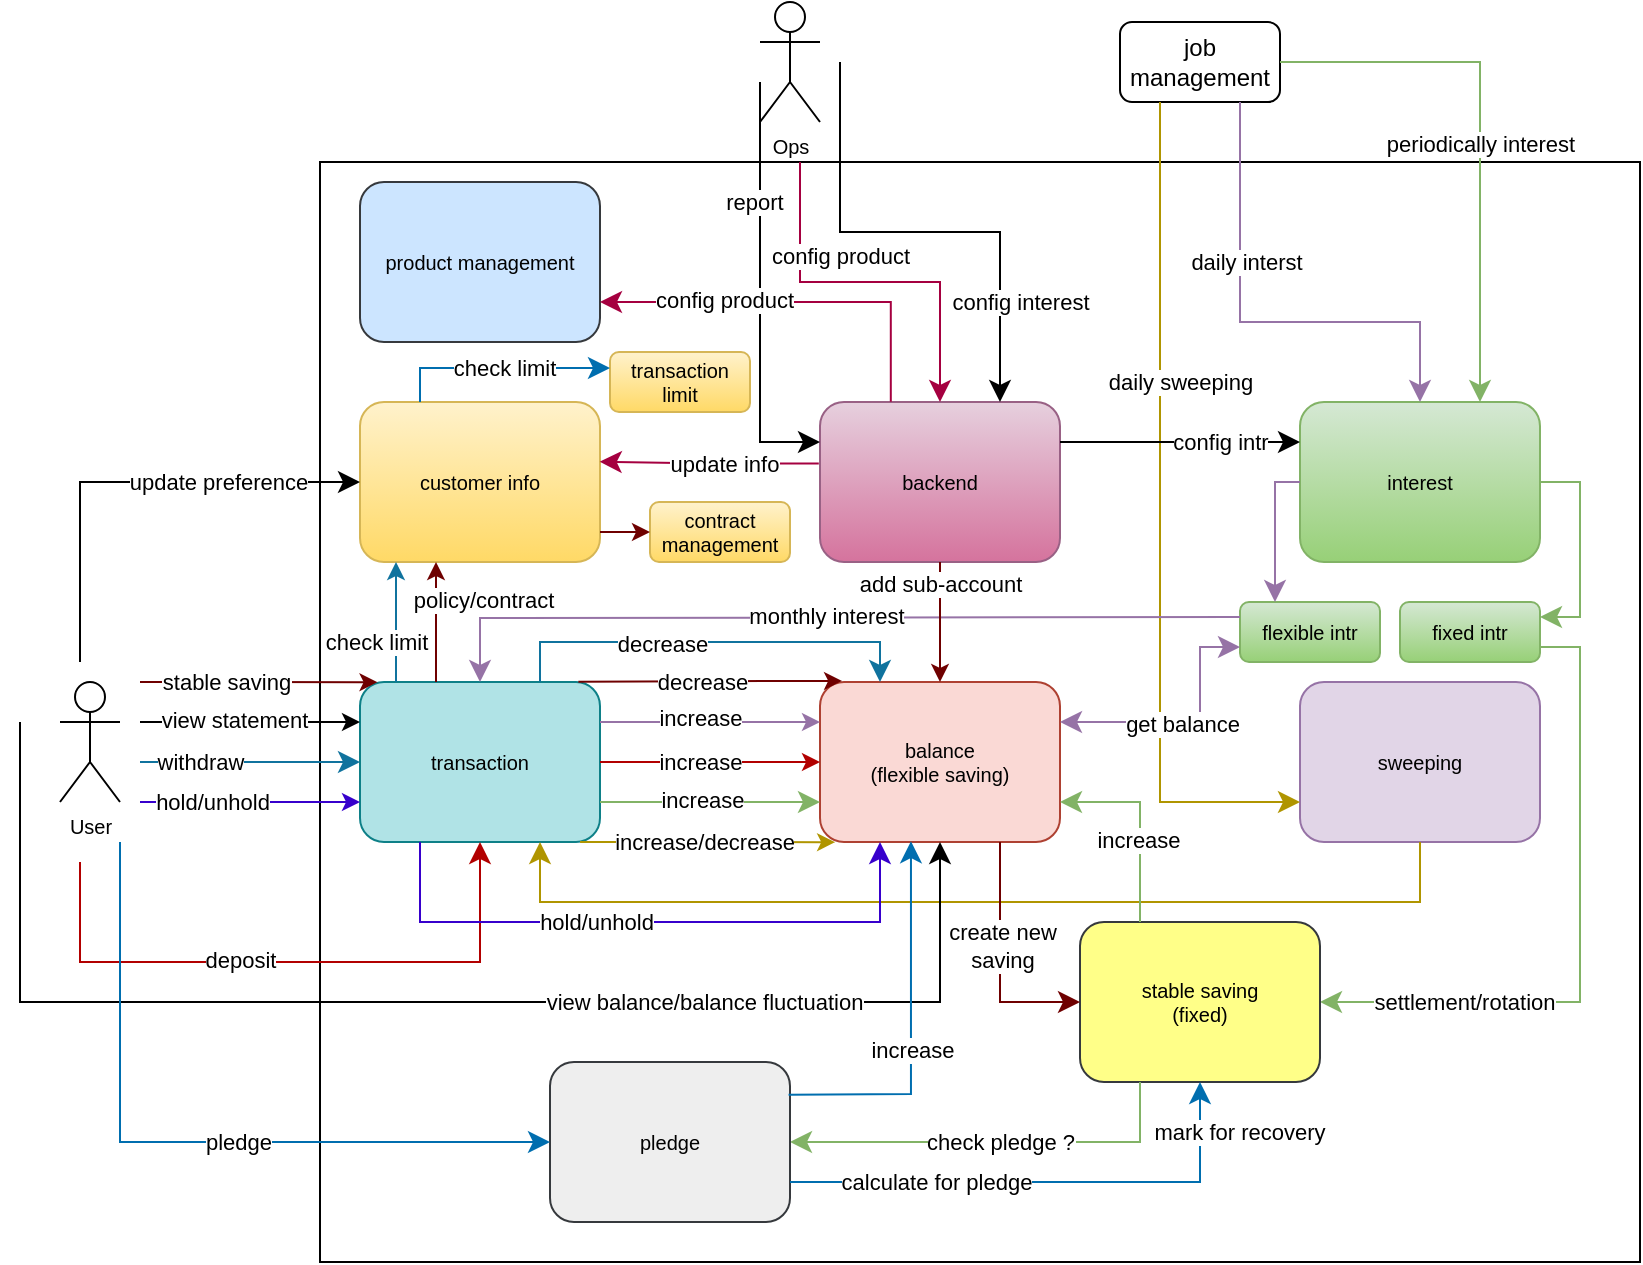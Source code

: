<mxfile version="20.8.14" type="github">
  <diagram id="QirQOxqdsBDgFj3gGUnx" name="Page-1">
    <mxGraphModel dx="939" dy="557" grid="1" gridSize="10" guides="1" tooltips="1" connect="1" arrows="1" fold="1" page="1" pageScale="1" pageWidth="850" pageHeight="1100" math="0" shadow="0">
      <root>
        <mxCell id="0" />
        <mxCell id="1" parent="0" />
        <mxCell id="ImQqx0ltVzmmWUaQApum-51" value="" style="rounded=0;whiteSpace=wrap;html=1;fontColor=default;" parent="1" vertex="1">
          <mxGeometry x="190" y="100" width="660" height="550" as="geometry" />
        </mxCell>
        <mxCell id="02onX3YyNPy_yh-qRUFS-19" value="User" style="shape=umlActor;verticalLabelPosition=bottom;verticalAlign=top;html=1;outlineConnect=0;fontSize=10;" parent="1" vertex="1">
          <mxGeometry x="60" y="360" width="30" height="60" as="geometry" />
        </mxCell>
        <mxCell id="02onX3YyNPy_yh-qRUFS-50" value="transaction" style="rounded=1;whiteSpace=wrap;html=1;fontSize=10;fillColor=#b0e3e6;strokeColor=#0e8088;" parent="1" vertex="1">
          <mxGeometry x="210" y="360" width="120" height="80" as="geometry" />
        </mxCell>
        <mxCell id="02onX3YyNPy_yh-qRUFS-51" value="backend" style="rounded=1;whiteSpace=wrap;html=1;fontSize=10;fillColor=#e6d0de;gradientColor=#d5739d;strokeColor=#996185;" parent="1" vertex="1">
          <mxGeometry x="440" y="220" width="120" height="80" as="geometry" />
        </mxCell>
        <mxCell id="02onX3YyNPy_yh-qRUFS-52" value="sweeping" style="rounded=1;whiteSpace=wrap;html=1;fontSize=10;fillColor=#e1d5e7;strokeColor=#9673a6;" parent="1" vertex="1">
          <mxGeometry x="680" y="360" width="120" height="80" as="geometry" />
        </mxCell>
        <mxCell id="02onX3YyNPy_yh-qRUFS-53" value="customer info" style="rounded=1;whiteSpace=wrap;html=1;fontSize=10;fillColor=#fff2cc;gradientColor=#ffd966;strokeColor=#d6b656;" parent="1" vertex="1">
          <mxGeometry x="210" y="220" width="120" height="80" as="geometry" />
        </mxCell>
        <mxCell id="02onX3YyNPy_yh-qRUFS-54" value="balance&lt;br&gt;(flexible saving)" style="rounded=1;whiteSpace=wrap;html=1;fontSize=10;fillColor=#fad9d5;strokeColor=#ae4132;" parent="1" vertex="1">
          <mxGeometry x="440" y="360" width="120" height="80" as="geometry" />
        </mxCell>
        <mxCell id="02onX3YyNPy_yh-qRUFS-55" value="interest" style="rounded=1;whiteSpace=wrap;html=1;fontSize=10;fillColor=#d5e8d4;gradientColor=#97d077;strokeColor=#82b366;" parent="1" vertex="1">
          <mxGeometry x="680" y="220" width="120" height="80" as="geometry" />
        </mxCell>
        <mxCell id="ImQqx0ltVzmmWUaQApum-5" value="" style="edgeStyle=elbowEdgeStyle;elbow=vertical;endArrow=classic;html=1;curved=0;rounded=0;endSize=8;startSize=8;entryX=0.5;entryY=1;entryDx=0;entryDy=0;fillColor=#e51400;strokeColor=#B20000;" parent="1" target="02onX3YyNPy_yh-qRUFS-50" edge="1">
          <mxGeometry width="50" height="50" relative="1" as="geometry">
            <mxPoint x="70" y="450" as="sourcePoint" />
            <mxPoint x="310" y="480" as="targetPoint" />
            <Array as="points">
              <mxPoint x="180" y="500" />
              <mxPoint x="190" y="520" />
            </Array>
          </mxGeometry>
        </mxCell>
        <mxCell id="ImQqx0ltVzmmWUaQApum-6" value="deposit" style="edgeLabel;html=1;align=center;verticalAlign=middle;resizable=0;points=[];" parent="ImQqx0ltVzmmWUaQApum-5" vertex="1" connectable="0">
          <mxGeometry x="-0.169" y="-2" relative="1" as="geometry">
            <mxPoint x="1" y="-3" as="offset" />
          </mxGeometry>
        </mxCell>
        <mxCell id="ImQqx0ltVzmmWUaQApum-7" value="" style="endArrow=classic;html=1;rounded=0;entryX=0;entryY=0.5;entryDx=0;entryDy=0;exitX=1;exitY=0.5;exitDx=0;exitDy=0;fillColor=#e51400;strokeColor=#B20000;" parent="1" source="02onX3YyNPy_yh-qRUFS-50" target="02onX3YyNPy_yh-qRUFS-54" edge="1">
          <mxGeometry width="50" height="50" relative="1" as="geometry">
            <mxPoint x="260" y="380" as="sourcePoint" />
            <mxPoint x="310" y="330" as="targetPoint" />
          </mxGeometry>
        </mxCell>
        <mxCell id="ImQqx0ltVzmmWUaQApum-10" value="increase" style="edgeLabel;html=1;align=center;verticalAlign=middle;resizable=0;points=[];" parent="ImQqx0ltVzmmWUaQApum-7" vertex="1" connectable="0">
          <mxGeometry x="-0.226" relative="1" as="geometry">
            <mxPoint x="7" as="offset" />
          </mxGeometry>
        </mxCell>
        <mxCell id="ImQqx0ltVzmmWUaQApum-9" value="job management" style="rounded=1;whiteSpace=wrap;html=1;" parent="1" vertex="1">
          <mxGeometry x="590" y="30" width="80" height="40" as="geometry" />
        </mxCell>
        <mxCell id="ImQqx0ltVzmmWUaQApum-11" value="Ops" style="shape=umlActor;verticalLabelPosition=bottom;verticalAlign=top;html=1;outlineConnect=0;fontSize=10;" parent="1" vertex="1">
          <mxGeometry x="410" y="20" width="30" height="60" as="geometry" />
        </mxCell>
        <mxCell id="ImQqx0ltVzmmWUaQApum-12" value="" style="edgeStyle=elbowEdgeStyle;elbow=vertical;endArrow=classic;html=1;curved=0;rounded=0;endSize=8;startSize=8;exitX=0.75;exitY=1;exitDx=0;exitDy=0;entryX=0.5;entryY=0;entryDx=0;entryDy=0;fillColor=#e1d5e7;strokeColor=#9673a6;" parent="1" source="ImQqx0ltVzmmWUaQApum-9" target="02onX3YyNPy_yh-qRUFS-55" edge="1">
          <mxGeometry width="50" height="50" relative="1" as="geometry">
            <mxPoint x="610" y="240" as="sourcePoint" />
            <mxPoint x="660" y="190" as="targetPoint" />
            <Array as="points">
              <mxPoint x="730" y="180" />
            </Array>
          </mxGeometry>
        </mxCell>
        <mxCell id="ImQqx0ltVzmmWUaQApum-13" value="daily interst" style="edgeLabel;html=1;align=center;verticalAlign=middle;resizable=0;points=[];" parent="ImQqx0ltVzmmWUaQApum-12" vertex="1" connectable="0">
          <mxGeometry x="-0.108" y="3" relative="1" as="geometry">
            <mxPoint y="-27" as="offset" />
          </mxGeometry>
        </mxCell>
        <mxCell id="ImQqx0ltVzmmWUaQApum-15" value="" style="edgeStyle=elbowEdgeStyle;elbow=vertical;endArrow=classic;html=1;curved=0;rounded=0;endSize=8;startSize=8;entryX=0.5;entryY=0;entryDx=0;entryDy=0;fillColor=#d80073;strokeColor=#A50040;" parent="1" target="02onX3YyNPy_yh-qRUFS-51" edge="1">
          <mxGeometry width="50" height="50" relative="1" as="geometry">
            <mxPoint x="430" y="100" as="sourcePoint" />
            <mxPoint x="420" y="320" as="targetPoint" />
          </mxGeometry>
        </mxCell>
        <mxCell id="ImQqx0ltVzmmWUaQApum-45" value="config product" style="edgeLabel;html=1;align=center;verticalAlign=middle;resizable=0;points=[];fontColor=default;" parent="ImQqx0ltVzmmWUaQApum-15" vertex="1" connectable="0">
          <mxGeometry x="-0.146" y="-1" relative="1" as="geometry">
            <mxPoint x="-1" y="-14" as="offset" />
          </mxGeometry>
        </mxCell>
        <mxCell id="ImQqx0ltVzmmWUaQApum-17" value="" style="edgeStyle=elbowEdgeStyle;elbow=vertical;endArrow=classic;html=1;curved=0;rounded=0;endSize=8;startSize=8;entryX=0.75;entryY=0;entryDx=0;entryDy=0;" parent="1" target="02onX3YyNPy_yh-qRUFS-51" edge="1">
          <mxGeometry width="50" height="50" relative="1" as="geometry">
            <mxPoint x="450" y="50" as="sourcePoint" />
            <mxPoint x="490" y="180" as="targetPoint" />
          </mxGeometry>
        </mxCell>
        <mxCell id="ImQqx0ltVzmmWUaQApum-18" value="config interest" style="edgeLabel;html=1;align=center;verticalAlign=middle;resizable=0;points=[];" parent="ImQqx0ltVzmmWUaQApum-17" vertex="1" connectable="0">
          <mxGeometry x="-0.034" relative="1" as="geometry">
            <mxPoint x="54" y="35" as="offset" />
          </mxGeometry>
        </mxCell>
        <mxCell id="ImQqx0ltVzmmWUaQApum-19" value="" style="edgeStyle=elbowEdgeStyle;elbow=vertical;endArrow=classic;html=1;curved=0;rounded=0;endSize=8;startSize=8;exitX=0.25;exitY=1;exitDx=0;exitDy=0;fillColor=#e3c800;strokeColor=#B09500;" parent="1" source="ImQqx0ltVzmmWUaQApum-9" edge="1">
          <mxGeometry width="50" height="50" relative="1" as="geometry">
            <mxPoint x="510" y="310" as="sourcePoint" />
            <mxPoint x="680" y="420" as="targetPoint" />
            <Array as="points">
              <mxPoint x="630" y="420" />
              <mxPoint x="660" y="330" />
            </Array>
          </mxGeometry>
        </mxCell>
        <mxCell id="ImQqx0ltVzmmWUaQApum-20" value="daily sweeping" style="edgeLabel;html=1;align=center;verticalAlign=middle;resizable=0;points=[];fontColor=default;" parent="ImQqx0ltVzmmWUaQApum-19" vertex="1" connectable="0">
          <mxGeometry x="0.168" y="-1" relative="1" as="geometry">
            <mxPoint x="11" y="-106" as="offset" />
          </mxGeometry>
        </mxCell>
        <mxCell id="ImQqx0ltVzmmWUaQApum-21" value="" style="edgeStyle=segmentEdgeStyle;endArrow=classic;html=1;curved=0;rounded=0;endSize=8;startSize=8;fillColor=#b1ddf0;strokeColor=#10739e;entryX=0;entryY=0.5;entryDx=0;entryDy=0;" parent="1" target="02onX3YyNPy_yh-qRUFS-50" edge="1">
          <mxGeometry width="50" height="50" relative="1" as="geometry">
            <mxPoint x="100" y="400" as="sourcePoint" />
            <mxPoint x="210" y="407" as="targetPoint" />
          </mxGeometry>
        </mxCell>
        <mxCell id="ImQqx0ltVzmmWUaQApum-22" value="withdraw" style="edgeLabel;html=1;align=center;verticalAlign=middle;resizable=0;points=[];" parent="ImQqx0ltVzmmWUaQApum-21" vertex="1" connectable="0">
          <mxGeometry x="-0.16" y="1" relative="1" as="geometry">
            <mxPoint x="-16" y="1" as="offset" />
          </mxGeometry>
        </mxCell>
        <mxCell id="ImQqx0ltVzmmWUaQApum-23" value="" style="endArrow=classic;html=1;rounded=0;entryX=0.25;entryY=1;entryDx=0;entryDy=0;exitX=0.25;exitY=0;exitDx=0;exitDy=0;fillColor=#b1ddf0;strokeColor=#10739e;" parent="1" edge="1">
          <mxGeometry width="50" height="50" relative="1" as="geometry">
            <mxPoint x="228" y="360" as="sourcePoint" />
            <mxPoint x="228" y="300" as="targetPoint" />
          </mxGeometry>
        </mxCell>
        <mxCell id="ImQqx0ltVzmmWUaQApum-24" value="check limit" style="edgeLabel;html=1;align=center;verticalAlign=middle;resizable=0;points=[];" parent="ImQqx0ltVzmmWUaQApum-23" vertex="1" connectable="0">
          <mxGeometry x="-0.329" relative="1" as="geometry">
            <mxPoint x="-10" as="offset" />
          </mxGeometry>
        </mxCell>
        <mxCell id="ImQqx0ltVzmmWUaQApum-25" value="" style="edgeStyle=elbowEdgeStyle;elbow=vertical;endArrow=classic;html=1;curved=0;rounded=0;endSize=8;startSize=8;exitX=0.75;exitY=0;exitDx=0;exitDy=0;entryX=0.25;entryY=0;entryDx=0;entryDy=0;fillColor=#b1ddf0;strokeColor=#10739e;" parent="1" source="02onX3YyNPy_yh-qRUFS-50" target="02onX3YyNPy_yh-qRUFS-54" edge="1">
          <mxGeometry width="50" height="50" relative="1" as="geometry">
            <mxPoint x="290" y="400" as="sourcePoint" />
            <mxPoint x="470" y="370" as="targetPoint" />
            <Array as="points">
              <mxPoint x="380" y="340" />
            </Array>
          </mxGeometry>
        </mxCell>
        <mxCell id="ImQqx0ltVzmmWUaQApum-26" value="decrease" style="edgeLabel;html=1;align=center;verticalAlign=middle;resizable=0;points=[];" parent="ImQqx0ltVzmmWUaQApum-25" vertex="1" connectable="0">
          <mxGeometry x="-0.229" y="-1" relative="1" as="geometry">
            <mxPoint as="offset" />
          </mxGeometry>
        </mxCell>
        <mxCell id="ImQqx0ltVzmmWUaQApum-27" value="" style="edgeStyle=elbowEdgeStyle;elbow=horizontal;endArrow=classic;html=1;curved=0;rounded=0;endSize=8;startSize=8;entryX=0.75;entryY=1;entryDx=0;entryDy=0;exitX=0.5;exitY=1;exitDx=0;exitDy=0;fillColor=#e3c800;strokeColor=#B09500;" parent="1" source="02onX3YyNPy_yh-qRUFS-52" target="02onX3YyNPy_yh-qRUFS-50" edge="1">
          <mxGeometry width="50" height="50" relative="1" as="geometry">
            <mxPoint x="400" y="370" as="sourcePoint" />
            <mxPoint x="450" y="320" as="targetPoint" />
            <Array as="points">
              <mxPoint x="620" y="470" />
            </Array>
          </mxGeometry>
        </mxCell>
        <mxCell id="ImQqx0ltVzmmWUaQApum-29" value="" style="edgeStyle=elbowEdgeStyle;elbow=vertical;endArrow=classic;html=1;curved=0;rounded=0;endSize=8;startSize=8;fontColor=default;entryX=0.75;entryY=0;entryDx=0;entryDy=0;exitX=1;exitY=0.5;exitDx=0;exitDy=0;fillColor=#d5e8d4;gradientColor=#97d077;strokeColor=#82b366;" parent="1" source="ImQqx0ltVzmmWUaQApum-9" target="02onX3YyNPy_yh-qRUFS-55" edge="1">
          <mxGeometry width="50" height="50" relative="1" as="geometry">
            <mxPoint x="440" y="240" as="sourcePoint" />
            <mxPoint x="490" y="190" as="targetPoint" />
            <Array as="points">
              <mxPoint x="720" y="50" />
              <mxPoint x="750" y="120" />
            </Array>
          </mxGeometry>
        </mxCell>
        <mxCell id="ImQqx0ltVzmmWUaQApum-30" value="periodically interest" style="edgeLabel;html=1;align=center;verticalAlign=middle;resizable=0;points=[];fontColor=default;" parent="ImQqx0ltVzmmWUaQApum-29" vertex="1" connectable="0">
          <mxGeometry x="0.045" relative="1" as="geometry">
            <mxPoint as="offset" />
          </mxGeometry>
        </mxCell>
        <mxCell id="ImQqx0ltVzmmWUaQApum-31" value="" style="edgeStyle=orthogonalEdgeStyle;elbow=vertical;endArrow=classic;html=1;rounded=0;endSize=8;startSize=8;fontColor=default;exitX=1;exitY=0.75;exitDx=0;exitDy=0;fillColor=#d5e8d4;gradientColor=#97d077;strokeColor=#82b366;entryX=1;entryY=0.5;entryDx=0;entryDy=0;" parent="1" source="ImQqx0ltVzmmWUaQApum-35" target="ImQqx0ltVzmmWUaQApum-79" edge="1">
          <mxGeometry width="50" height="50" relative="1" as="geometry">
            <mxPoint x="510" y="300" as="sourcePoint" />
            <mxPoint x="283" y="440" as="targetPoint" />
            <Array as="points">
              <mxPoint x="820" y="343" />
              <mxPoint x="820" y="520" />
            </Array>
          </mxGeometry>
        </mxCell>
        <mxCell id="ImQqx0ltVzmmWUaQApum-82" value="settlement/rotation" style="edgeLabel;html=1;align=center;verticalAlign=middle;resizable=0;points=[];fontColor=default;" parent="ImQqx0ltVzmmWUaQApum-31" vertex="1" connectable="0">
          <mxGeometry x="0.562" relative="1" as="geometry">
            <mxPoint as="offset" />
          </mxGeometry>
        </mxCell>
        <mxCell id="ImQqx0ltVzmmWUaQApum-32" value="" style="edgeStyle=elbowEdgeStyle;elbow=vertical;endArrow=classic;html=1;curved=0;rounded=0;endSize=8;startSize=8;fontColor=default;exitX=1;exitY=0.75;exitDx=0;exitDy=0;entryX=0;entryY=0.75;entryDx=0;entryDy=0;fillColor=#d5e8d4;gradientColor=#97d077;strokeColor=#82b366;" parent="1" source="02onX3YyNPy_yh-qRUFS-50" target="02onX3YyNPy_yh-qRUFS-54" edge="1">
          <mxGeometry width="50" height="50" relative="1" as="geometry">
            <mxPoint x="550" y="420" as="sourcePoint" />
            <mxPoint x="600" y="370" as="targetPoint" />
          </mxGeometry>
        </mxCell>
        <mxCell id="ImQqx0ltVzmmWUaQApum-33" value="increase" style="edgeLabel;html=1;align=center;verticalAlign=middle;resizable=0;points=[];fontColor=default;" parent="ImQqx0ltVzmmWUaQApum-32" vertex="1" connectable="0">
          <mxGeometry x="-0.086" y="1" relative="1" as="geometry">
            <mxPoint as="offset" />
          </mxGeometry>
        </mxCell>
        <mxCell id="ImQqx0ltVzmmWUaQApum-34" value="flexible intr" style="rounded=1;whiteSpace=wrap;html=1;fontSize=10;fillColor=#d5e8d4;gradientColor=#97d077;strokeColor=#82b366;" parent="1" vertex="1">
          <mxGeometry x="650" y="320" width="70" height="30" as="geometry" />
        </mxCell>
        <mxCell id="ImQqx0ltVzmmWUaQApum-35" value="fixed intr" style="rounded=1;whiteSpace=wrap;html=1;fontSize=10;fillColor=#d5e8d4;gradientColor=#97d077;strokeColor=#82b366;" parent="1" vertex="1">
          <mxGeometry x="730" y="320" width="70" height="30" as="geometry" />
        </mxCell>
        <mxCell id="ImQqx0ltVzmmWUaQApum-36" value="" style="edgeStyle=elbowEdgeStyle;elbow=horizontal;endArrow=classic;html=1;curved=0;rounded=0;endSize=8;startSize=8;fontColor=default;fillColor=#d5e8d4;gradientColor=#97d077;strokeColor=#82b366;entryX=1;entryY=0.25;entryDx=0;entryDy=0;exitX=1;exitY=0.5;exitDx=0;exitDy=0;" parent="1" source="02onX3YyNPy_yh-qRUFS-55" target="ImQqx0ltVzmmWUaQApum-35" edge="1">
          <mxGeometry width="50" height="50" relative="1" as="geometry">
            <mxPoint x="580" y="330" as="sourcePoint" />
            <mxPoint x="630" y="280" as="targetPoint" />
            <Array as="points">
              <mxPoint x="820" y="310" />
            </Array>
          </mxGeometry>
        </mxCell>
        <mxCell id="ImQqx0ltVzmmWUaQApum-37" value="" style="edgeStyle=elbowEdgeStyle;elbow=vertical;endArrow=classic;html=1;curved=0;rounded=0;endSize=8;startSize=8;fontColor=default;exitX=0;exitY=0.5;exitDx=0;exitDy=0;entryX=0.25;entryY=0;entryDx=0;entryDy=0;fillColor=#e1d5e7;strokeColor=#9673a6;" parent="1" source="02onX3YyNPy_yh-qRUFS-55" target="ImQqx0ltVzmmWUaQApum-34" edge="1">
          <mxGeometry width="50" height="50" relative="1" as="geometry">
            <mxPoint x="580" y="250" as="sourcePoint" />
            <mxPoint x="650" y="280" as="targetPoint" />
            <Array as="points">
              <mxPoint x="670" y="260" />
            </Array>
          </mxGeometry>
        </mxCell>
        <mxCell id="ImQqx0ltVzmmWUaQApum-40" value="" style="edgeStyle=elbowEdgeStyle;elbow=vertical;endArrow=classic;html=1;curved=0;rounded=0;endSize=8;startSize=8;fontColor=default;exitX=1;exitY=0.25;exitDx=0;exitDy=0;entryX=0;entryY=0.25;entryDx=0;entryDy=0;" parent="1" source="02onX3YyNPy_yh-qRUFS-51" target="02onX3YyNPy_yh-qRUFS-55" edge="1">
          <mxGeometry width="50" height="50" relative="1" as="geometry">
            <mxPoint x="530" y="230" as="sourcePoint" />
            <mxPoint x="580" y="180" as="targetPoint" />
          </mxGeometry>
        </mxCell>
        <mxCell id="ImQqx0ltVzmmWUaQApum-44" value="config intr" style="edgeLabel;html=1;align=center;verticalAlign=middle;resizable=0;points=[];fontColor=default;" parent="ImQqx0ltVzmmWUaQApum-40" vertex="1" connectable="0">
          <mxGeometry x="0.287" relative="1" as="geometry">
            <mxPoint x="3" as="offset" />
          </mxGeometry>
        </mxCell>
        <mxCell id="ImQqx0ltVzmmWUaQApum-46" value="" style="edgeStyle=elbowEdgeStyle;elbow=horizontal;endArrow=classic;html=1;curved=0;rounded=0;endSize=8;startSize=8;fontColor=default;entryX=0.999;entryY=0.373;entryDx=0;entryDy=0;exitX=-0.005;exitY=0.385;exitDx=0;exitDy=0;exitPerimeter=0;entryPerimeter=0;fillColor=#d80073;strokeColor=#A50040;" parent="1" source="02onX3YyNPy_yh-qRUFS-51" target="02onX3YyNPy_yh-qRUFS-53" edge="1">
          <mxGeometry width="50" height="50" relative="1" as="geometry">
            <mxPoint x="500" y="270" as="sourcePoint" />
            <mxPoint x="550" y="220" as="targetPoint" />
          </mxGeometry>
        </mxCell>
        <mxCell id="ImQqx0ltVzmmWUaQApum-53" value="update info" style="edgeLabel;html=1;align=center;verticalAlign=middle;resizable=0;points=[];fontColor=default;" parent="ImQqx0ltVzmmWUaQApum-46" vertex="1" connectable="0">
          <mxGeometry x="-0.134" relative="1" as="geometry">
            <mxPoint as="offset" />
          </mxGeometry>
        </mxCell>
        <mxCell id="ImQqx0ltVzmmWUaQApum-48" value="" style="edgeStyle=elbowEdgeStyle;elbow=vertical;endArrow=classic;html=1;curved=0;rounded=0;endSize=8;startSize=8;fontColor=default;entryX=0;entryY=0.5;entryDx=0;entryDy=0;" parent="1" target="02onX3YyNPy_yh-qRUFS-53" edge="1">
          <mxGeometry width="50" height="50" relative="1" as="geometry">
            <mxPoint x="70" y="350" as="sourcePoint" />
            <mxPoint x="170" y="280" as="targetPoint" />
            <Array as="points">
              <mxPoint x="140" y="260" />
            </Array>
          </mxGeometry>
        </mxCell>
        <mxCell id="ImQqx0ltVzmmWUaQApum-50" value="update preference" style="edgeLabel;html=1;align=center;verticalAlign=middle;resizable=0;points=[];fontColor=default;" parent="ImQqx0ltVzmmWUaQApum-48" vertex="1" connectable="0">
          <mxGeometry x="0.271" y="-1" relative="1" as="geometry">
            <mxPoint x="13" y="-1" as="offset" />
          </mxGeometry>
        </mxCell>
        <mxCell id="ImQqx0ltVzmmWUaQApum-54" value="" style="edgeStyle=elbowEdgeStyle;elbow=vertical;endArrow=classic;html=1;curved=0;rounded=0;endSize=8;startSize=8;fontColor=default;exitX=0;exitY=0.25;exitDx=0;exitDy=0;entryX=0.5;entryY=0;entryDx=0;entryDy=0;fillColor=#e1d5e7;strokeColor=#9673a6;" parent="1" source="ImQqx0ltVzmmWUaQApum-34" target="02onX3YyNPy_yh-qRUFS-50" edge="1">
          <mxGeometry width="50" height="50" relative="1" as="geometry">
            <mxPoint x="530" y="360" as="sourcePoint" />
            <mxPoint x="580" y="310" as="targetPoint" />
            <Array as="points">
              <mxPoint x="460" y="328" />
            </Array>
          </mxGeometry>
        </mxCell>
        <mxCell id="ImQqx0ltVzmmWUaQApum-55" value="monthly interest" style="edgeLabel;html=1;align=center;verticalAlign=middle;resizable=0;points=[];fontColor=default;" parent="ImQqx0ltVzmmWUaQApum-54" vertex="1" connectable="0">
          <mxGeometry x="0.005" y="2" relative="1" as="geometry">
            <mxPoint y="-3" as="offset" />
          </mxGeometry>
        </mxCell>
        <mxCell id="ImQqx0ltVzmmWUaQApum-58" value="" style="endArrow=classic;html=1;rounded=0;fontColor=default;elbow=vertical;exitX=1;exitY=0.25;exitDx=0;exitDy=0;entryX=0;entryY=0.25;entryDx=0;entryDy=0;fillColor=#e1d5e7;strokeColor=#9673a6;" parent="1" source="02onX3YyNPy_yh-qRUFS-50" target="02onX3YyNPy_yh-qRUFS-54" edge="1">
          <mxGeometry width="50" height="50" relative="1" as="geometry">
            <mxPoint x="510" y="320" as="sourcePoint" />
            <mxPoint x="560" y="270" as="targetPoint" />
          </mxGeometry>
        </mxCell>
        <mxCell id="ImQqx0ltVzmmWUaQApum-59" value="increase" style="edgeLabel;html=1;align=center;verticalAlign=middle;resizable=0;points=[];fontColor=default;" parent="ImQqx0ltVzmmWUaQApum-58" vertex="1" connectable="0">
          <mxGeometry x="-0.148" y="2" relative="1" as="geometry">
            <mxPoint x="3" as="offset" />
          </mxGeometry>
        </mxCell>
        <mxCell id="ImQqx0ltVzmmWUaQApum-60" value="" style="endArrow=classic;html=1;rounded=0;fontColor=default;elbow=vertical;exitX=0.917;exitY=1;exitDx=0;exitDy=0;entryX=0.063;entryY=1.001;entryDx=0;entryDy=0;exitPerimeter=0;entryPerimeter=0;fillColor=#e3c800;strokeColor=#B09500;" parent="1" source="02onX3YyNPy_yh-qRUFS-50" target="02onX3YyNPy_yh-qRUFS-54" edge="1">
          <mxGeometry width="50" height="50" relative="1" as="geometry">
            <mxPoint x="390" y="270" as="sourcePoint" />
            <mxPoint x="440" y="220" as="targetPoint" />
          </mxGeometry>
        </mxCell>
        <mxCell id="ImQqx0ltVzmmWUaQApum-61" value="increase/decrease" style="edgeLabel;html=1;align=center;verticalAlign=middle;resizable=0;points=[];fontColor=default;" parent="ImQqx0ltVzmmWUaQApum-60" vertex="1" connectable="0">
          <mxGeometry x="-0.031" relative="1" as="geometry">
            <mxPoint as="offset" />
          </mxGeometry>
        </mxCell>
        <mxCell id="ImQqx0ltVzmmWUaQApum-62" value="" style="edgeStyle=elbowEdgeStyle;elbow=vertical;endArrow=classic;html=1;curved=0;rounded=0;endSize=8;startSize=8;strokeColor=default;fontColor=default;entryX=0.5;entryY=1;entryDx=0;entryDy=0;" parent="1" target="02onX3YyNPy_yh-qRUFS-54" edge="1">
          <mxGeometry width="50" height="50" relative="1" as="geometry">
            <mxPoint x="40" y="380" as="sourcePoint" />
            <mxPoint x="510" y="480" as="targetPoint" />
            <Array as="points">
              <mxPoint x="240" y="520" />
              <mxPoint x="270" y="530" />
            </Array>
          </mxGeometry>
        </mxCell>
        <mxCell id="ImQqx0ltVzmmWUaQApum-63" value="view balance/balance fluctuation" style="edgeLabel;html=1;align=center;verticalAlign=middle;resizable=0;points=[];fontColor=default;" parent="ImQqx0ltVzmmWUaQApum-62" vertex="1" connectable="0">
          <mxGeometry x="-0.107" y="-3" relative="1" as="geometry">
            <mxPoint x="178" y="-3" as="offset" />
          </mxGeometry>
        </mxCell>
        <mxCell id="ImQqx0ltVzmmWUaQApum-64" value="" style="endArrow=classic;html=1;rounded=0;strokeColor=default;fontColor=default;elbow=vertical;entryX=0;entryY=0.25;entryDx=0;entryDy=0;" parent="1" target="02onX3YyNPy_yh-qRUFS-50" edge="1">
          <mxGeometry width="50" height="50" relative="1" as="geometry">
            <mxPoint x="100" y="380" as="sourcePoint" />
            <mxPoint x="510" y="490" as="targetPoint" />
          </mxGeometry>
        </mxCell>
        <mxCell id="ImQqx0ltVzmmWUaQApum-65" value="view statement" style="edgeLabel;html=1;align=center;verticalAlign=middle;resizable=0;points=[];fontColor=default;" parent="ImQqx0ltVzmmWUaQApum-64" vertex="1" connectable="0">
          <mxGeometry x="-0.153" y="1" relative="1" as="geometry">
            <mxPoint as="offset" />
          </mxGeometry>
        </mxCell>
        <mxCell id="ImQqx0ltVzmmWUaQApum-66" value="" style="endArrow=classic;html=1;rounded=0;strokeColor=#3700CC;fontColor=default;elbow=vertical;entryX=0;entryY=0.75;entryDx=0;entryDy=0;fillColor=#6a00ff;" parent="1" target="02onX3YyNPy_yh-qRUFS-50" edge="1">
          <mxGeometry width="50" height="50" relative="1" as="geometry">
            <mxPoint x="100" y="420" as="sourcePoint" />
            <mxPoint x="290" y="340" as="targetPoint" />
          </mxGeometry>
        </mxCell>
        <mxCell id="ImQqx0ltVzmmWUaQApum-67" value="hold/unhold" style="edgeLabel;html=1;align=center;verticalAlign=middle;resizable=0;points=[];fontColor=default;" parent="ImQqx0ltVzmmWUaQApum-66" vertex="1" connectable="0">
          <mxGeometry x="-0.341" relative="1" as="geometry">
            <mxPoint as="offset" />
          </mxGeometry>
        </mxCell>
        <mxCell id="ImQqx0ltVzmmWUaQApum-68" value="" style="edgeStyle=elbowEdgeStyle;elbow=vertical;endArrow=classic;html=1;curved=0;rounded=0;endSize=8;startSize=8;strokeColor=#3700CC;fontColor=default;entryX=0.25;entryY=1;entryDx=0;entryDy=0;exitX=0.25;exitY=1;exitDx=0;exitDy=0;fillColor=#6a00ff;" parent="1" source="02onX3YyNPy_yh-qRUFS-50" target="02onX3YyNPy_yh-qRUFS-54" edge="1">
          <mxGeometry width="50" height="50" relative="1" as="geometry">
            <mxPoint x="240" y="390" as="sourcePoint" />
            <mxPoint x="290" y="340" as="targetPoint" />
            <Array as="points">
              <mxPoint x="360" y="480" />
            </Array>
          </mxGeometry>
        </mxCell>
        <mxCell id="ImQqx0ltVzmmWUaQApum-69" value="hold/unhold" style="edgeLabel;html=1;align=center;verticalAlign=middle;resizable=0;points=[];fontColor=default;" parent="ImQqx0ltVzmmWUaQApum-68" vertex="1" connectable="0">
          <mxGeometry x="-0.175" relative="1" as="geometry">
            <mxPoint as="offset" />
          </mxGeometry>
        </mxCell>
        <mxCell id="ImQqx0ltVzmmWUaQApum-71" value="" style="edgeStyle=elbowEdgeStyle;elbow=horizontal;endArrow=classic;html=1;curved=0;rounded=0;endSize=8;startSize=8;strokeColor=#9673a6;fontColor=default;entryX=0;entryY=0.75;entryDx=0;entryDy=0;exitX=1;exitY=0.25;exitDx=0;exitDy=0;fillColor=#e1d5e7;startArrow=classic;startFill=1;" parent="1" source="02onX3YyNPy_yh-qRUFS-54" target="ImQqx0ltVzmmWUaQApum-34" edge="1">
          <mxGeometry width="50" height="50" relative="1" as="geometry">
            <mxPoint x="490" y="250" as="sourcePoint" />
            <mxPoint x="540" y="200" as="targetPoint" />
            <Array as="points">
              <mxPoint x="630" y="350" />
            </Array>
          </mxGeometry>
        </mxCell>
        <mxCell id="ImQqx0ltVzmmWUaQApum-72" value="get balance" style="edgeLabel;html=1;align=center;verticalAlign=middle;resizable=0;points=[];fontColor=default;" parent="ImQqx0ltVzmmWUaQApum-71" vertex="1" connectable="0">
          <mxGeometry x="-0.461" y="-1" relative="1" as="geometry">
            <mxPoint x="26" as="offset" />
          </mxGeometry>
        </mxCell>
        <mxCell id="ImQqx0ltVzmmWUaQApum-73" value="" style="edgeStyle=elbowEdgeStyle;elbow=horizontal;endArrow=classic;html=1;curved=0;rounded=0;endSize=8;startSize=8;strokeColor=default;fontColor=default;entryX=0;entryY=0.25;entryDx=0;entryDy=0;" parent="1" target="02onX3YyNPy_yh-qRUFS-51" edge="1">
          <mxGeometry width="50" height="50" relative="1" as="geometry">
            <mxPoint x="410" y="60" as="sourcePoint" />
            <mxPoint x="440" y="240" as="targetPoint" />
            <Array as="points">
              <mxPoint x="410" y="200" />
              <mxPoint x="383" y="220" />
            </Array>
          </mxGeometry>
        </mxCell>
        <mxCell id="ImQqx0ltVzmmWUaQApum-74" value="report" style="edgeLabel;html=1;align=center;verticalAlign=middle;resizable=0;points=[];fontColor=default;" parent="ImQqx0ltVzmmWUaQApum-73" vertex="1" connectable="0">
          <mxGeometry x="0.134" relative="1" as="geometry">
            <mxPoint x="-3" y="-59" as="offset" />
          </mxGeometry>
        </mxCell>
        <mxCell id="ImQqx0ltVzmmWUaQApum-79" value="stable saving&lt;br&gt;(fixed)" style="rounded=1;whiteSpace=wrap;html=1;fontSize=10;fillColor=#ffff88;strokeColor=#36393d;" parent="1" vertex="1">
          <mxGeometry x="570" y="480" width="120" height="80" as="geometry" />
        </mxCell>
        <mxCell id="ImQqx0ltVzmmWUaQApum-80" value="" style="edgeStyle=elbowEdgeStyle;elbow=vertical;endArrow=classic;html=1;curved=0;rounded=0;endSize=8;startSize=8;strokeColor=#6F0000;fontColor=default;entryX=0;entryY=0.5;entryDx=0;entryDy=0;exitX=0.75;exitY=1;exitDx=0;exitDy=0;fillColor=#a20025;" parent="1" source="02onX3YyNPy_yh-qRUFS-54" target="ImQqx0ltVzmmWUaQApum-79" edge="1">
          <mxGeometry width="50" height="50" relative="1" as="geometry">
            <mxPoint x="480" y="470" as="sourcePoint" />
            <mxPoint x="530" y="420" as="targetPoint" />
            <Array as="points">
              <mxPoint x="550" y="520" />
            </Array>
          </mxGeometry>
        </mxCell>
        <mxCell id="ImQqx0ltVzmmWUaQApum-92" value="create new&lt;br&gt;saving" style="edgeLabel;html=1;align=center;verticalAlign=middle;resizable=0;points=[];fontColor=default;" parent="ImQqx0ltVzmmWUaQApum-80" vertex="1" connectable="0">
          <mxGeometry x="-0.312" y="1" relative="1" as="geometry">
            <mxPoint y="10" as="offset" />
          </mxGeometry>
        </mxCell>
        <mxCell id="ImQqx0ltVzmmWUaQApum-84" value="" style="edgeStyle=elbowEdgeStyle;elbow=vertical;endArrow=classic;html=1;curved=0;rounded=0;endSize=8;startSize=8;strokeColor=#82b366;fontColor=default;entryX=1;entryY=0.5;entryDx=0;entryDy=0;fillColor=#d5e8d4;" parent="1" target="aAvzafearKKZfVRR0bBZ-3" edge="1">
          <mxGeometry width="50" height="50" relative="1" as="geometry">
            <mxPoint x="600" y="560" as="sourcePoint" />
            <mxPoint x="580" y="300" as="targetPoint" />
            <Array as="points">
              <mxPoint x="520" y="590" />
            </Array>
          </mxGeometry>
        </mxCell>
        <mxCell id="ImQqx0ltVzmmWUaQApum-85" value="check pledge ?" style="edgeLabel;html=1;align=center;verticalAlign=middle;resizable=0;points=[];fontColor=default;" parent="ImQqx0ltVzmmWUaQApum-84" vertex="1" connectable="0">
          <mxGeometry x="-0.26" y="1" relative="1" as="geometry">
            <mxPoint x="-24" y="-1" as="offset" />
          </mxGeometry>
        </mxCell>
        <mxCell id="ImQqx0ltVzmmWUaQApum-88" value="" style="endArrow=classic;html=1;rounded=0;strokeColor=#6F0000;fontColor=default;entryX=0.073;entryY=0.001;entryDx=0;entryDy=0;entryPerimeter=0;fillColor=#a20025;" parent="1" target="02onX3YyNPy_yh-qRUFS-50" edge="1">
          <mxGeometry width="50" height="50" relative="1" as="geometry">
            <mxPoint x="100" y="360" as="sourcePoint" />
            <mxPoint x="320" y="340" as="targetPoint" />
          </mxGeometry>
        </mxCell>
        <mxCell id="ImQqx0ltVzmmWUaQApum-91" value="stable saving" style="edgeLabel;html=1;align=center;verticalAlign=middle;resizable=0;points=[];fontColor=default;" parent="ImQqx0ltVzmmWUaQApum-88" vertex="1" connectable="0">
          <mxGeometry x="-0.37" relative="1" as="geometry">
            <mxPoint x="5" as="offset" />
          </mxGeometry>
        </mxCell>
        <mxCell id="ImQqx0ltVzmmWUaQApum-89" value="" style="endArrow=classic;html=1;rounded=0;strokeColor=#6F0000;fontColor=default;entryX=0.092;entryY=-0.007;entryDx=0;entryDy=0;exitX=0.91;exitY=-0.002;exitDx=0;exitDy=0;entryPerimeter=0;exitPerimeter=0;fillColor=#a20025;" parent="1" source="02onX3YyNPy_yh-qRUFS-50" target="02onX3YyNPy_yh-qRUFS-54" edge="1">
          <mxGeometry width="50" height="50" relative="1" as="geometry">
            <mxPoint x="310" y="450" as="sourcePoint" />
            <mxPoint x="360" y="400" as="targetPoint" />
          </mxGeometry>
        </mxCell>
        <mxCell id="ImQqx0ltVzmmWUaQApum-90" value="decrease" style="edgeLabel;html=1;align=center;verticalAlign=middle;resizable=0;points=[];fontColor=default;" parent="ImQqx0ltVzmmWUaQApum-89" vertex="1" connectable="0">
          <mxGeometry x="-0.221" relative="1" as="geometry">
            <mxPoint x="10" as="offset" />
          </mxGeometry>
        </mxCell>
        <mxCell id="ImQqx0ltVzmmWUaQApum-93" value="" style="endArrow=classic;html=1;rounded=0;strokeColor=#6F0000;fontColor=default;entryX=0.25;entryY=1;entryDx=0;entryDy=0;exitX=0.25;exitY=0;exitDx=0;exitDy=0;fillColor=#a20025;" parent="1" edge="1">
          <mxGeometry width="50" height="50" relative="1" as="geometry">
            <mxPoint x="248" y="360" as="sourcePoint" />
            <mxPoint x="248" y="300" as="targetPoint" />
          </mxGeometry>
        </mxCell>
        <mxCell id="ImQqx0ltVzmmWUaQApum-94" value="&amp;nbsp;policy/contract" style="edgeLabel;html=1;align=center;verticalAlign=middle;resizable=0;points=[];fontColor=default;" parent="ImQqx0ltVzmmWUaQApum-93" vertex="1" connectable="0">
          <mxGeometry x="0.378" relative="1" as="geometry">
            <mxPoint x="22" as="offset" />
          </mxGeometry>
        </mxCell>
        <mxCell id="ImQqx0ltVzmmWUaQApum-95" value="contract management" style="rounded=1;whiteSpace=wrap;html=1;fontSize=10;fillColor=#fff2cc;strokeColor=#d6b656;gradientColor=#ffd966;" parent="1" vertex="1">
          <mxGeometry x="355" y="270" width="70" height="30" as="geometry" />
        </mxCell>
        <mxCell id="ImQqx0ltVzmmWUaQApum-96" value="" style="endArrow=classic;html=1;rounded=0;strokeColor=#6F0000;fontColor=default;entryX=0;entryY=0.5;entryDx=0;entryDy=0;fillColor=#a20025;" parent="1" target="ImQqx0ltVzmmWUaQApum-95" edge="1">
          <mxGeometry width="50" height="50" relative="1" as="geometry">
            <mxPoint x="330" y="285" as="sourcePoint" />
            <mxPoint x="430" y="270" as="targetPoint" />
          </mxGeometry>
        </mxCell>
        <mxCell id="ImQqx0ltVzmmWUaQApum-97" value="transaction limit" style="rounded=1;whiteSpace=wrap;html=1;fontSize=10;fillColor=#fff2cc;strokeColor=#d6b656;gradientColor=#ffd966;" parent="1" vertex="1">
          <mxGeometry x="335" y="195" width="70" height="30" as="geometry" />
        </mxCell>
        <mxCell id="ImQqx0ltVzmmWUaQApum-98" value="" style="edgeStyle=elbowEdgeStyle;elbow=vertical;endArrow=classic;html=1;curved=0;rounded=0;endSize=8;startSize=8;strokeColor=#006EAF;fontColor=default;entryX=0;entryY=0.25;entryDx=0;entryDy=0;exitX=0.25;exitY=0;exitDx=0;exitDy=0;fillColor=#1ba1e2;" parent="1" source="02onX3YyNPy_yh-qRUFS-53" target="ImQqx0ltVzmmWUaQApum-97" edge="1">
          <mxGeometry width="50" height="50" relative="1" as="geometry">
            <mxPoint x="230" y="250" as="sourcePoint" />
            <mxPoint x="280" y="200" as="targetPoint" />
            <Array as="points">
              <mxPoint x="280" y="203" />
            </Array>
          </mxGeometry>
        </mxCell>
        <mxCell id="ImQqx0ltVzmmWUaQApum-99" value="check limit" style="edgeLabel;html=1;align=center;verticalAlign=middle;resizable=0;points=[];fontColor=default;" parent="ImQqx0ltVzmmWUaQApum-98" vertex="1" connectable="0">
          <mxGeometry x="0.042" relative="1" as="geometry">
            <mxPoint as="offset" />
          </mxGeometry>
        </mxCell>
        <mxCell id="aAvzafearKKZfVRR0bBZ-1" value="" style="endArrow=classic;html=1;rounded=0;exitX=0.5;exitY=1;exitDx=0;exitDy=0;entryX=0.5;entryY=0;entryDx=0;entryDy=0;fillColor=#a20025;strokeColor=#6F0000;" edge="1" parent="1" source="02onX3YyNPy_yh-qRUFS-51" target="02onX3YyNPy_yh-qRUFS-54">
          <mxGeometry width="50" height="50" relative="1" as="geometry">
            <mxPoint x="440" y="240" as="sourcePoint" />
            <mxPoint x="490" y="190" as="targetPoint" />
          </mxGeometry>
        </mxCell>
        <mxCell id="aAvzafearKKZfVRR0bBZ-2" value="add sub-account" style="edgeLabel;html=1;align=center;verticalAlign=middle;resizable=0;points=[];" vertex="1" connectable="0" parent="aAvzafearKKZfVRR0bBZ-1">
          <mxGeometry x="-0.556" relative="1" as="geometry">
            <mxPoint y="-3" as="offset" />
          </mxGeometry>
        </mxCell>
        <mxCell id="aAvzafearKKZfVRR0bBZ-3" value="pledge" style="rounded=1;whiteSpace=wrap;html=1;fontSize=10;fillColor=#eeeeee;strokeColor=#36393d;" vertex="1" parent="1">
          <mxGeometry x="305" y="550" width="120" height="80" as="geometry" />
        </mxCell>
        <mxCell id="aAvzafearKKZfVRR0bBZ-4" value="" style="edgeStyle=elbowEdgeStyle;elbow=vertical;endArrow=classic;html=1;curved=0;rounded=0;endSize=8;startSize=8;exitX=0.25;exitY=0;exitDx=0;exitDy=0;fillColor=#d5e8d4;strokeColor=#82b366;gradientColor=#97d077;" edge="1" parent="1" source="ImQqx0ltVzmmWUaQApum-79">
          <mxGeometry width="50" height="50" relative="1" as="geometry">
            <mxPoint x="520" y="510" as="sourcePoint" />
            <mxPoint x="560" y="420" as="targetPoint" />
            <Array as="points">
              <mxPoint x="570" y="420" />
            </Array>
          </mxGeometry>
        </mxCell>
        <mxCell id="aAvzafearKKZfVRR0bBZ-5" value="increase" style="edgeLabel;html=1;align=center;verticalAlign=middle;resizable=0;points=[];" vertex="1" connectable="0" parent="aAvzafearKKZfVRR0bBZ-4">
          <mxGeometry x="-0.184" y="1" relative="1" as="geometry">
            <mxPoint as="offset" />
          </mxGeometry>
        </mxCell>
        <mxCell id="aAvzafearKKZfVRR0bBZ-6" value="" style="edgeStyle=elbowEdgeStyle;elbow=vertical;endArrow=classic;html=1;curved=0;rounded=0;endSize=8;startSize=8;entryX=0;entryY=0.5;entryDx=0;entryDy=0;fillColor=#1ba1e2;strokeColor=#006EAF;" edge="1" parent="1" target="aAvzafearKKZfVRR0bBZ-3">
          <mxGeometry width="50" height="50" relative="1" as="geometry">
            <mxPoint x="90" y="440" as="sourcePoint" />
            <mxPoint x="420" y="420" as="targetPoint" />
            <Array as="points">
              <mxPoint x="190" y="590" />
            </Array>
          </mxGeometry>
        </mxCell>
        <mxCell id="aAvzafearKKZfVRR0bBZ-7" value="pledge" style="edgeLabel;html=1;align=center;verticalAlign=middle;resizable=0;points=[];" vertex="1" connectable="0" parent="aAvzafearKKZfVRR0bBZ-6">
          <mxGeometry x="0.142" y="-1" relative="1" as="geometry">
            <mxPoint y="-1" as="offset" />
          </mxGeometry>
        </mxCell>
        <mxCell id="aAvzafearKKZfVRR0bBZ-8" value="" style="edgeStyle=elbowEdgeStyle;elbow=vertical;endArrow=classic;html=1;curved=0;rounded=0;endSize=8;startSize=8;exitX=1;exitY=0.75;exitDx=0;exitDy=0;entryX=0.5;entryY=1;entryDx=0;entryDy=0;fillColor=#1ba1e2;strokeColor=#006EAF;" edge="1" parent="1" source="aAvzafearKKZfVRR0bBZ-3" target="ImQqx0ltVzmmWUaQApum-79">
          <mxGeometry width="50" height="50" relative="1" as="geometry">
            <mxPoint x="370" y="530" as="sourcePoint" />
            <mxPoint x="420" y="480" as="targetPoint" />
            <Array as="points">
              <mxPoint x="430" y="610" />
            </Array>
          </mxGeometry>
        </mxCell>
        <mxCell id="aAvzafearKKZfVRR0bBZ-9" value="calculate for pledge" style="edgeLabel;html=1;align=center;verticalAlign=middle;resizable=0;points=[];" vertex="1" connectable="0" parent="aAvzafearKKZfVRR0bBZ-8">
          <mxGeometry x="-0.459" relative="1" as="geometry">
            <mxPoint x="4" as="offset" />
          </mxGeometry>
        </mxCell>
        <mxCell id="aAvzafearKKZfVRR0bBZ-10" value="mark for recovery&amp;nbsp;" style="edgeLabel;html=1;align=center;verticalAlign=middle;resizable=0;points=[];" vertex="1" connectable="0" parent="aAvzafearKKZfVRR0bBZ-8">
          <mxGeometry x="0.806" y="-1" relative="1" as="geometry">
            <mxPoint x="20" as="offset" />
          </mxGeometry>
        </mxCell>
        <mxCell id="aAvzafearKKZfVRR0bBZ-11" value="" style="edgeStyle=elbowEdgeStyle;elbow=vertical;endArrow=classic;html=1;curved=0;rounded=0;endSize=8;startSize=8;exitX=0.994;exitY=0.205;exitDx=0;exitDy=0;exitPerimeter=0;entryX=0.379;entryY=0.995;entryDx=0;entryDy=0;entryPerimeter=0;fillColor=#1ba1e2;strokeColor=#006EAF;" edge="1" parent="1" source="aAvzafearKKZfVRR0bBZ-3" target="02onX3YyNPy_yh-qRUFS-54">
          <mxGeometry width="50" height="50" relative="1" as="geometry">
            <mxPoint x="370" y="530" as="sourcePoint" />
            <mxPoint x="420" y="480" as="targetPoint" />
            <Array as="points">
              <mxPoint x="460" y="566" />
            </Array>
          </mxGeometry>
        </mxCell>
        <mxCell id="aAvzafearKKZfVRR0bBZ-12" value="increase" style="edgeLabel;html=1;align=center;verticalAlign=middle;resizable=0;points=[];" vertex="1" connectable="0" parent="aAvzafearKKZfVRR0bBZ-11">
          <mxGeometry x="-0.106" relative="1" as="geometry">
            <mxPoint as="offset" />
          </mxGeometry>
        </mxCell>
        <mxCell id="aAvzafearKKZfVRR0bBZ-17" value="product management" style="rounded=1;whiteSpace=wrap;html=1;fontSize=10;fillColor=#cce5ff;strokeColor=#36393d;" vertex="1" parent="1">
          <mxGeometry x="210" y="110" width="120" height="80" as="geometry" />
        </mxCell>
        <mxCell id="aAvzafearKKZfVRR0bBZ-18" value="" style="edgeStyle=elbowEdgeStyle;elbow=vertical;endArrow=classic;html=1;curved=0;rounded=0;endSize=8;startSize=8;exitX=0.295;exitY=-0.002;exitDx=0;exitDy=0;exitPerimeter=0;fillColor=#d80073;strokeColor=#A50040;entryX=1;entryY=0.75;entryDx=0;entryDy=0;" edge="1" parent="1" source="02onX3YyNPy_yh-qRUFS-51" target="aAvzafearKKZfVRR0bBZ-17">
          <mxGeometry width="50" height="50" relative="1" as="geometry">
            <mxPoint x="410" y="220" as="sourcePoint" />
            <mxPoint x="330" y="180" as="targetPoint" />
            <Array as="points">
              <mxPoint x="400" y="170" />
            </Array>
          </mxGeometry>
        </mxCell>
        <mxCell id="aAvzafearKKZfVRR0bBZ-19" value="config product" style="edgeLabel;html=1;align=center;verticalAlign=middle;resizable=0;points=[];" vertex="1" connectable="0" parent="aAvzafearKKZfVRR0bBZ-18">
          <mxGeometry x="0.699" relative="1" as="geometry">
            <mxPoint x="33" y="-1" as="offset" />
          </mxGeometry>
        </mxCell>
      </root>
    </mxGraphModel>
  </diagram>
</mxfile>
